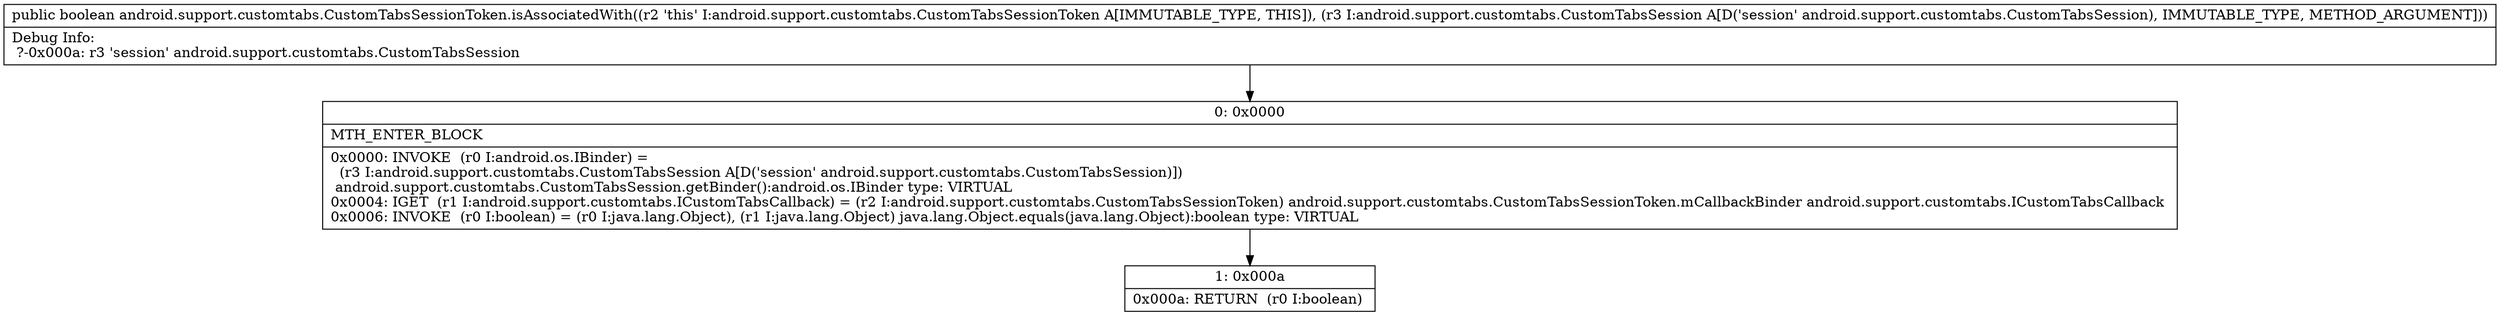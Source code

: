 digraph "CFG forandroid.support.customtabs.CustomTabsSessionToken.isAssociatedWith(Landroid\/support\/customtabs\/CustomTabsSession;)Z" {
Node_0 [shape=record,label="{0\:\ 0x0000|MTH_ENTER_BLOCK\l|0x0000: INVOKE  (r0 I:android.os.IBinder) = \l  (r3 I:android.support.customtabs.CustomTabsSession A[D('session' android.support.customtabs.CustomTabsSession)])\l android.support.customtabs.CustomTabsSession.getBinder():android.os.IBinder type: VIRTUAL \l0x0004: IGET  (r1 I:android.support.customtabs.ICustomTabsCallback) = (r2 I:android.support.customtabs.CustomTabsSessionToken) android.support.customtabs.CustomTabsSessionToken.mCallbackBinder android.support.customtabs.ICustomTabsCallback \l0x0006: INVOKE  (r0 I:boolean) = (r0 I:java.lang.Object), (r1 I:java.lang.Object) java.lang.Object.equals(java.lang.Object):boolean type: VIRTUAL \l}"];
Node_1 [shape=record,label="{1\:\ 0x000a|0x000a: RETURN  (r0 I:boolean) \l}"];
MethodNode[shape=record,label="{public boolean android.support.customtabs.CustomTabsSessionToken.isAssociatedWith((r2 'this' I:android.support.customtabs.CustomTabsSessionToken A[IMMUTABLE_TYPE, THIS]), (r3 I:android.support.customtabs.CustomTabsSession A[D('session' android.support.customtabs.CustomTabsSession), IMMUTABLE_TYPE, METHOD_ARGUMENT]))  | Debug Info:\l  ?\-0x000a: r3 'session' android.support.customtabs.CustomTabsSession\l}"];
MethodNode -> Node_0;
Node_0 -> Node_1;
}

